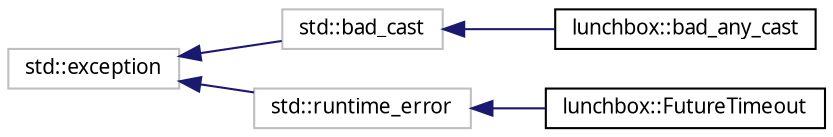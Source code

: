 digraph "Graphical Class Hierarchy"
{
  edge [fontname="Sans",fontsize="10",labelfontname="Sans",labelfontsize="10"];
  node [fontname="Sans",fontsize="10",shape=record];
  rankdir="LR";
  Node1 [label="std::exception",height=0.2,width=0.4,color="grey75", fillcolor="white", style="filled",tooltip="STL class. "];
  Node1 -> Node2 [dir="back",color="midnightblue",fontsize="10",style="solid",fontname="Sans"];
  Node2 [label="std::bad_cast",height=0.2,width=0.4,color="grey75", fillcolor="white", style="filled",tooltip="STL class. "];
  Node2 -> Node3 [dir="back",color="midnightblue",fontsize="10",style="solid",fontname="Sans"];
  Node3 [label="lunchbox::bad_any_cast",height=0.2,width=0.4,color="black", fillcolor="white", style="filled",URL="$classlunchbox_1_1bad__any__cast.html",tooltip="A specialization for exceptions thrown by an unsuccessful any_cast. "];
  Node1 -> Node4 [dir="back",color="midnightblue",fontsize="10",style="solid",fontname="Sans"];
  Node4 [label="std::runtime_error",height=0.2,width=0.4,color="grey75", fillcolor="white", style="filled",tooltip="STL class. "];
  Node4 -> Node5 [dir="back",color="midnightblue",fontsize="10",style="solid",fontname="Sans"];
  Node5 [label="lunchbox::FutureTimeout",height=0.2,width=0.4,color="black", fillcolor="white", style="filled",URL="$classlunchbox_1_1_future_timeout.html"];
}
